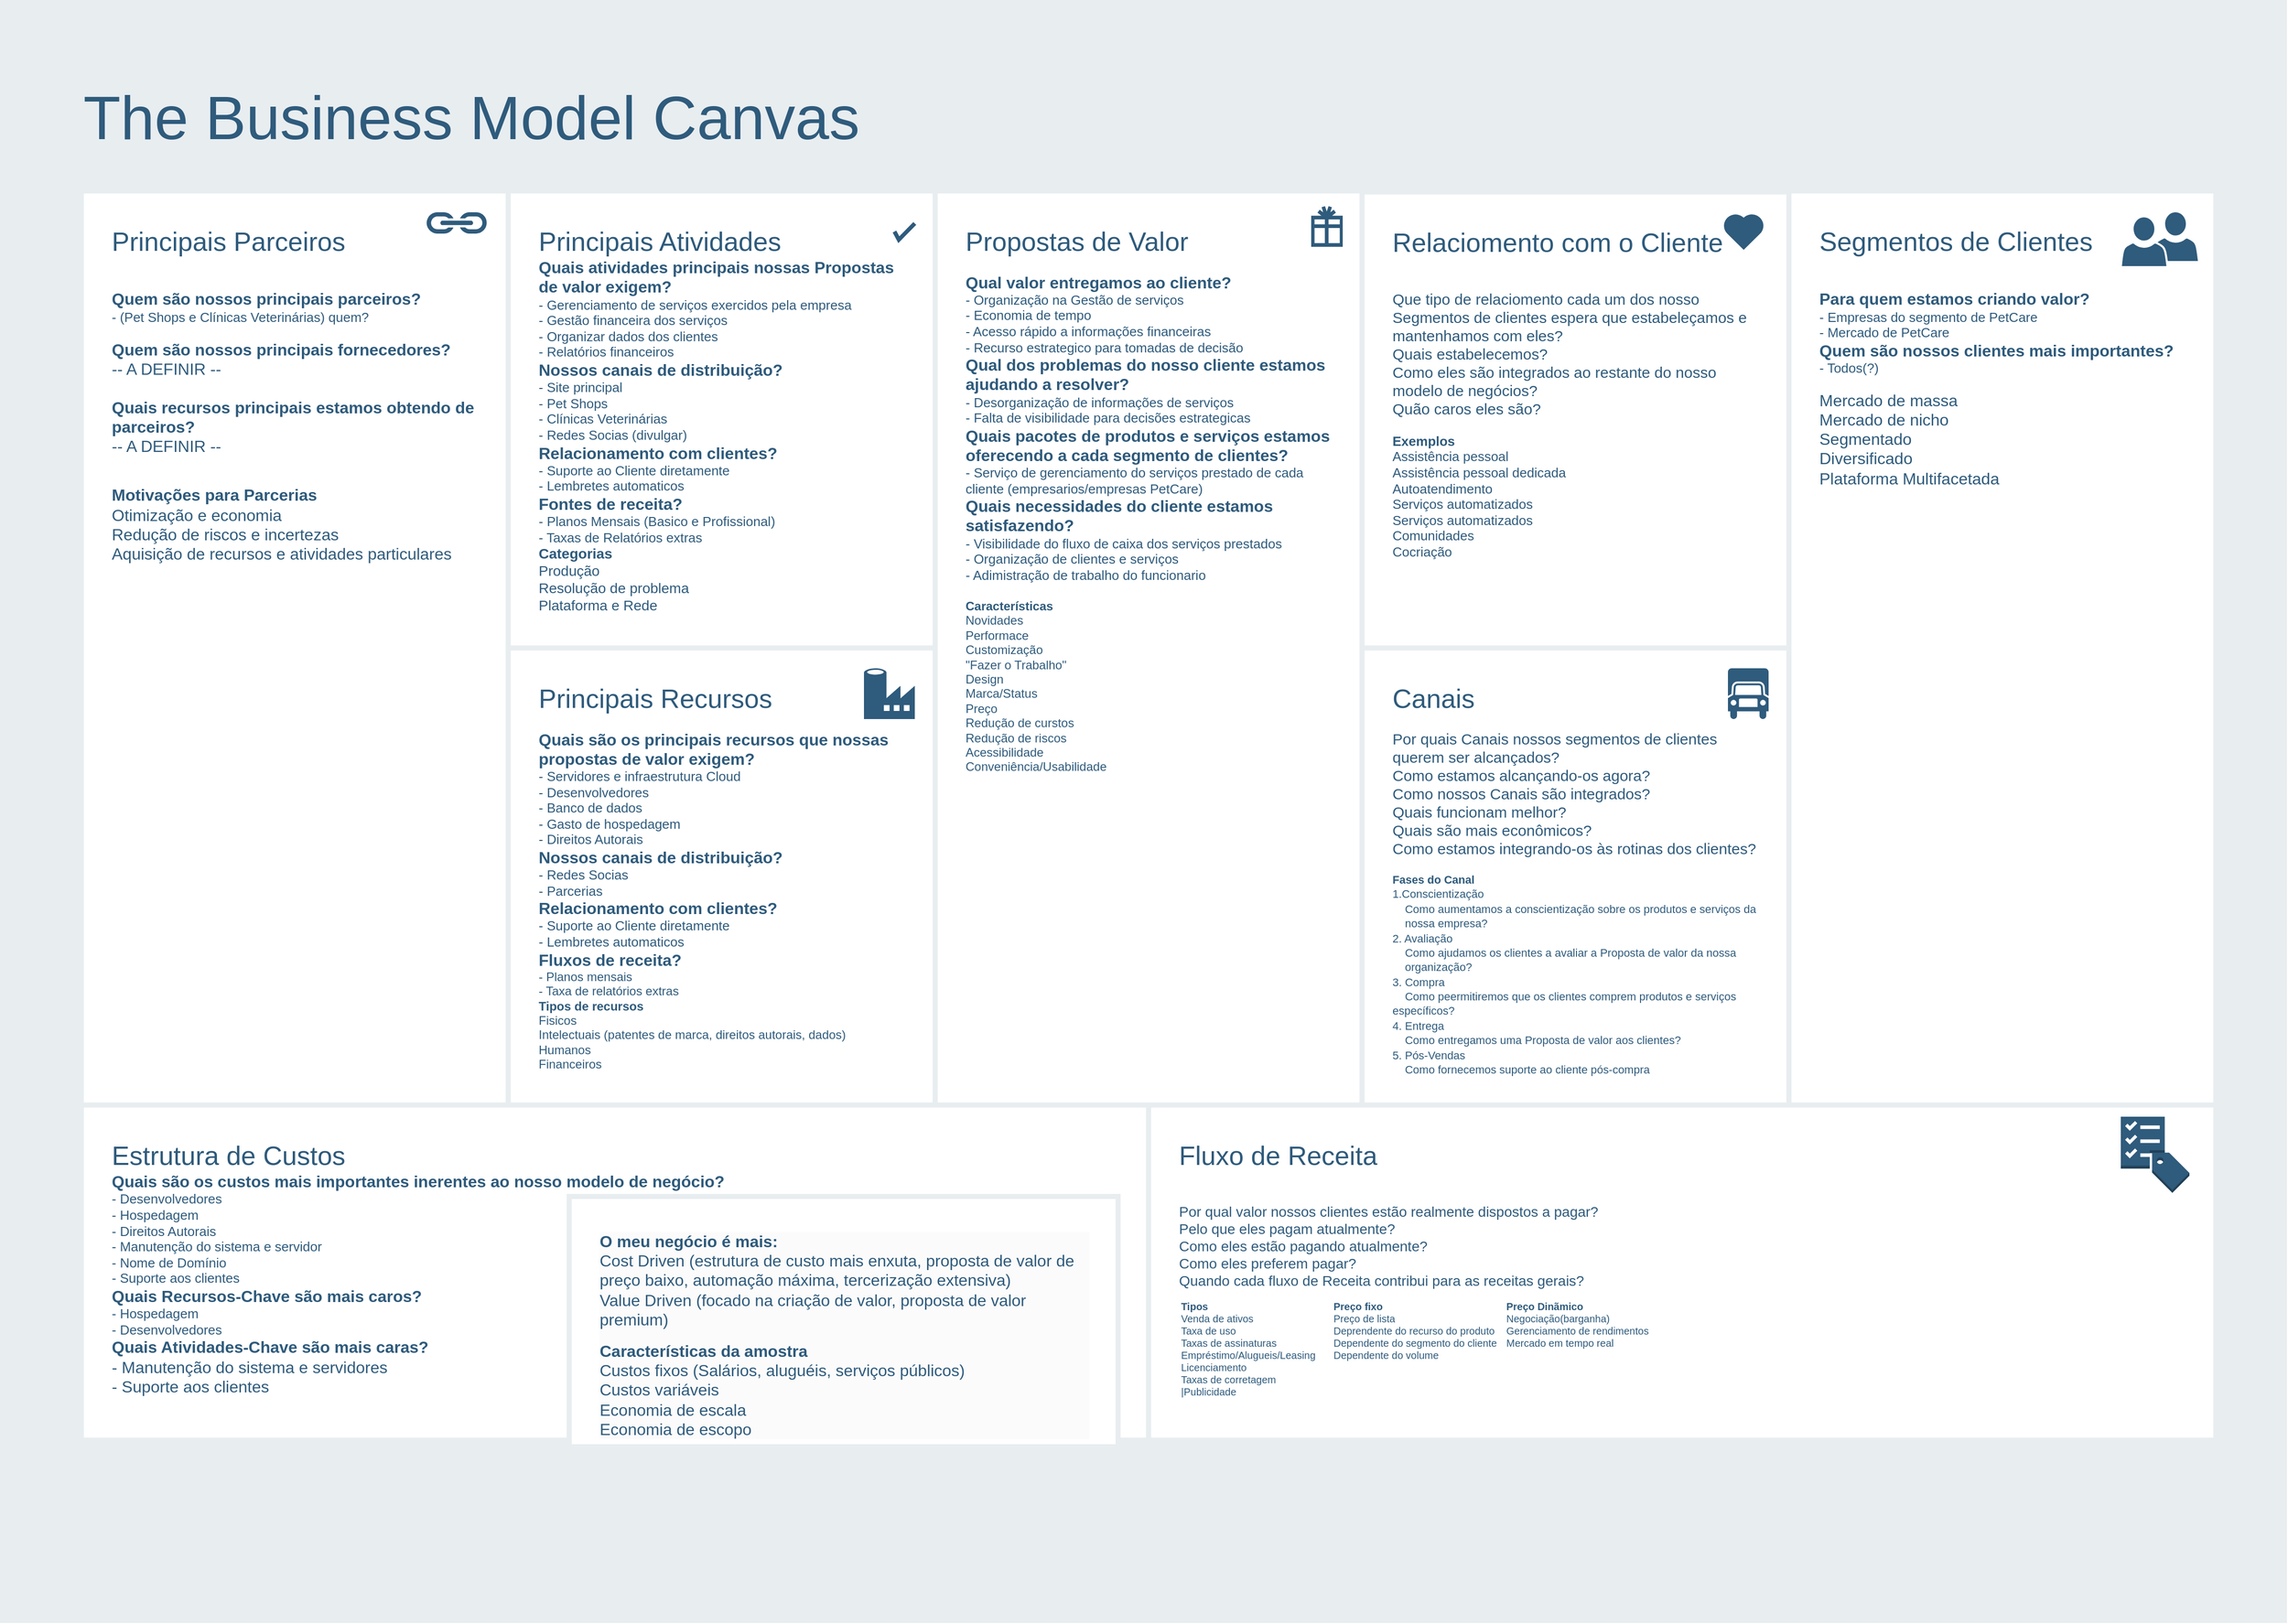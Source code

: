 <mxfile version="26.1.0">
  <diagram id="07fea595-8f29-1299-0266-81d95cde20df" name="Page-1">
    <mxGraphModel dx="3362" dy="528" grid="1" gridSize="10" guides="1" tooltips="1" connect="1" arrows="1" fold="1" page="1" pageScale="1" pageWidth="1169" pageHeight="827" background="none" math="0" shadow="0">
      <root>
        <mxCell id="0" />
        <mxCell id="1" parent="0" />
        <mxCell id="698" value="" style="rounded=0;whiteSpace=wrap;html=1;shadow=0;labelBackgroundColor=none;strokeColor=none;strokeWidth=3;fillColor=#e8edf0;fontSize=60;fontColor=#2F5B7C;align=left;" parent="1" vertex="1">
          <mxGeometry x="-2290" y="32" width="2250" height="1598" as="geometry" />
        </mxCell>
        <mxCell id="699" value="&lt;div style=&quot;font-size: 26px&quot;&gt;Relaciomento com o Cliente&lt;/div&gt;&lt;div style=&quot;font-size: 26px&quot;&gt;&lt;br&gt;&lt;/div&gt;&lt;div&gt;&lt;font style=&quot;font-size: 15px;&quot;&gt;Que tipo de relaciomento cada um dos nosso Segmentos de clientes espera que estabeleçamos e mantenhamos com eles?&lt;/font&gt;&lt;/div&gt;&lt;div&gt;&lt;font style=&quot;font-size: 15px;&quot;&gt;Quais estabelecemos?&lt;/font&gt;&lt;/div&gt;&lt;div&gt;&lt;font style=&quot;font-size: 15px;&quot;&gt;Como eles são integrados ao restante do nosso modelo de negócios?&lt;/font&gt;&lt;/div&gt;&lt;div&gt;&lt;font style=&quot;font-size: 15px;&quot;&gt;Quão caros eles são?&lt;/font&gt;&lt;/div&gt;&lt;div&gt;&lt;br&gt;&lt;/div&gt;&lt;div style=&quot;&quot;&gt;&lt;b style=&quot;&quot;&gt;&lt;font style=&quot;font-size: 13px;&quot;&gt;Exemplos&lt;/font&gt;&lt;/b&gt;&lt;/div&gt;&lt;div style=&quot;&quot;&gt;&lt;font style=&quot;font-size: 13px;&quot;&gt;Assistência pessoal&lt;/font&gt;&lt;/div&gt;&lt;div style=&quot;&quot;&gt;&lt;font style=&quot;font-size: 13px;&quot;&gt;Assistência pessoal dedicada&lt;/font&gt;&lt;/div&gt;&lt;div style=&quot;&quot;&gt;&lt;font style=&quot;font-size: 13px;&quot;&gt;Autoatendimento&lt;/font&gt;&lt;/div&gt;&lt;div style=&quot;&quot;&gt;&lt;font style=&quot;font-size: 13px;&quot;&gt;Serviços automatizados&lt;/font&gt;&lt;/div&gt;&lt;div style=&quot;&quot;&gt;&lt;font style=&quot;font-size: 13px;&quot;&gt;Serviços automatizados&lt;/font&gt;&lt;/div&gt;&lt;div style=&quot;&quot;&gt;&lt;font style=&quot;font-size: 13px;&quot;&gt;Comunidades&lt;/font&gt;&lt;/div&gt;&lt;div style=&quot;&quot;&gt;&lt;font style=&quot;font-size: 13px;&quot;&gt;Cocriação&lt;/font&gt;&lt;/div&gt;" style="rounded=0;whiteSpace=wrap;html=1;shadow=0;labelBackgroundColor=none;strokeColor=#e8edf0;strokeWidth=5;fillColor=#ffffff;fontSize=12;fontColor=#2F5B7C;align=left;verticalAlign=top;spacing=30;" parent="1" vertex="1">
          <mxGeometry x="-950" y="221" width="420" height="450" as="geometry" />
        </mxCell>
        <mxCell id="700" value="&lt;font style=&quot;&quot;&gt;&lt;span style=&quot;font-size: 26px;&quot;&gt;Principais Parceiros&lt;/span&gt;&lt;/font&gt;&lt;div&gt;&lt;font style=&quot;&quot;&gt;&lt;span style=&quot;font-size: 26px;&quot;&gt;&lt;br style=&quot;&quot;&gt;&lt;/span&gt;&lt;font style=&quot;font-size: 16px;&quot;&gt;&lt;b style=&quot;&quot;&gt;Quem são nossos principais parceiros?&lt;/b&gt;&lt;/font&gt;&lt;/font&gt;&lt;/div&gt;&lt;div&gt;&lt;font style=&quot;font-size: 13px;&quot;&gt;- (Pet Shops e Clínicas Veterinárias) quem?&lt;br&gt;&lt;/font&gt;&lt;div&gt;&lt;font style=&quot;&quot;&gt;&lt;font style=&quot;font-size: 12px;&quot;&gt;&lt;br&gt;&lt;/font&gt;&lt;/font&gt;&lt;div&gt;&lt;font style=&quot;font-size: 16px;&quot;&gt;&lt;b&gt;Quem são nossos principais fornecedores?&lt;/b&gt;&lt;/font&gt;&lt;/div&gt;&lt;div&gt;&lt;font style=&quot;&quot;&gt;&lt;font size=&quot;3&quot; style=&quot;&quot;&gt;-- A DEFINIR --&lt;/font&gt;&lt;/font&gt;&lt;/div&gt;&lt;div&gt;&lt;font style=&quot;font-size: medium;&quot;&gt;&lt;br style=&quot;&quot;&gt;&lt;/font&gt;&lt;font style=&quot;font-size: 16px;&quot;&gt;&lt;b&gt;Quais recursos principais estamos obtendo de parceiros?&lt;/b&gt;&lt;/font&gt;&lt;/div&gt;&lt;div&gt;&lt;font size=&quot;3&quot; style=&quot;&quot;&gt;-- A DEFINIR --&lt;/font&gt;&lt;/div&gt;&lt;div&gt;&lt;br&gt;&lt;/div&gt;&lt;div&gt;&lt;font style=&quot;font-size: 12px&quot;&gt;&lt;br style=&quot;font-size: 12px&quot;&gt;&lt;/font&gt;&lt;div style=&quot;&quot;&gt;&lt;b style=&quot;&quot;&gt;&lt;font size=&quot;3&quot;&gt;Motivações para Parcerias&lt;/font&gt;&lt;/b&gt;&lt;/div&gt;&lt;div style=&quot;&quot;&gt;&lt;span style=&quot;background-color: transparent; color: light-dark(rgb(47, 91, 124), rgb(133, 171, 199));&quot;&gt;&lt;font size=&quot;3&quot;&gt;Otimização e economia&lt;/font&gt;&lt;/span&gt;&lt;/div&gt;&lt;div style=&quot;&quot;&gt;&lt;span style=&quot;background-color: transparent; color: light-dark(rgb(47, 91, 124), rgb(133, 171, 199));&quot;&gt;&lt;font size=&quot;3&quot;&gt;Redução de riscos e incertezas&lt;/font&gt;&lt;/span&gt;&lt;/div&gt;&lt;div style=&quot;&quot;&gt;&lt;font size=&quot;3&quot;&gt;Aquisição de recursos e atividades particulares&lt;/font&gt;&lt;/div&gt;&lt;/div&gt;&lt;/div&gt;&lt;/div&gt;" style="rounded=0;whiteSpace=wrap;html=1;shadow=0;labelBackgroundColor=none;strokeColor=#e8edf0;strokeWidth=5;fillColor=#ffffff;fontSize=12;fontColor=#2F5B7C;align=left;verticalAlign=top;spacing=30;" parent="1" vertex="1">
          <mxGeometry x="-2210" y="220" width="420" height="900" as="geometry" />
        </mxCell>
        <mxCell id="701" value="&lt;font&gt;&lt;span style=&quot;font-size: 26px;&quot;&gt;Principais Atividades&lt;/span&gt;&lt;/font&gt;&lt;div&gt;&lt;font&gt;&lt;div&gt;&lt;span style=&quot;background-color: transparent; color: light-dark(rgb(47, 91, 124), rgb(133, 171, 199));&quot;&gt;&lt;font style=&quot;font-size: 16px;&quot;&gt;&lt;b style=&quot;&quot;&gt;Quais atividades principais nossas Propostas de valor exigem?&lt;/b&gt;&lt;/font&gt;&lt;/span&gt;&lt;/div&gt;&lt;div&gt;&lt;font style=&quot;font-size: 13px;&quot;&gt;- Gerenciamento de serviços exercidos pela empresa&lt;/font&gt;&lt;/div&gt;&lt;div&gt;&lt;span style=&quot;font-size: 13px; background-color: transparent; color: light-dark(rgb(47, 91, 124), rgb(133, 171, 199));&quot;&gt;- Gestão financeira dos serviços&lt;/span&gt;&lt;/div&gt;&lt;div&gt;&lt;font style=&quot;font-size: 13px;&quot;&gt;- Organizar dados dos clientes&lt;/font&gt;&lt;/div&gt;&lt;div&gt;&lt;font style=&quot;font-size: 13px;&quot;&gt;- Relatórios financeiros&lt;/font&gt;&lt;/div&gt;&lt;div&gt;&lt;font style=&quot;font-size: 16px;&quot;&gt;&lt;b style=&quot;&quot;&gt;Nossos canais de distribuição?&lt;/b&gt;&lt;/font&gt;&lt;/div&gt;&lt;div&gt;&lt;font style=&quot;font-size: 13px;&quot;&gt;- Site principal&lt;/font&gt;&lt;/div&gt;&lt;div&gt;&lt;font style=&quot;font-size: 13px;&quot;&gt;- Pet Shops&amp;nbsp;&lt;/font&gt;&lt;/div&gt;&lt;div&gt;&lt;font style=&quot;font-size: 13px;&quot;&gt;- Clínicas Veterinárias&lt;/font&gt;&lt;/div&gt;&lt;div&gt;&lt;font style=&quot;font-size: 13px;&quot;&gt;- Redes Socias (divulgar)&lt;/font&gt;&lt;/div&gt;&lt;div&gt;&lt;span style=&quot;background-color: transparent; color: light-dark(rgb(47, 91, 124), rgb(133, 171, 199));&quot;&gt;&lt;font style=&quot;font-size: 16px;&quot;&gt;&lt;b style=&quot;&quot;&gt;Relacionamento com clientes?&lt;/b&gt;&lt;/font&gt;&lt;/span&gt;&lt;/div&gt;&lt;div&gt;&lt;span style=&quot;background-color: transparent; color: light-dark(rgb(47, 91, 124), rgb(133, 171, 199));&quot;&gt;&lt;font style=&quot;font-size: 13px;&quot;&gt;- Suporte ao Cliente diretamente&amp;nbsp;&lt;/font&gt;&lt;/span&gt;&lt;/div&gt;&lt;div&gt;&lt;span style=&quot;background-color: transparent; color: light-dark(rgb(47, 91, 124), rgb(133, 171, 199));&quot;&gt;&lt;font style=&quot;font-size: 13px;&quot;&gt;- Lembretes automaticos&lt;/font&gt;&lt;/span&gt;&lt;/div&gt;&lt;div&gt;&lt;font style=&quot;font-size: 16px;&quot;&gt;&lt;b style=&quot;&quot;&gt;Fontes de receita?&lt;/b&gt;&lt;/font&gt;&lt;/div&gt;&lt;div&gt;&lt;font style=&quot;font-size: 13px;&quot;&gt;- Planos Mensais (Basico e Profissional)&lt;/font&gt;&lt;/div&gt;&lt;div&gt;&lt;font style=&quot;font-size: 13px;&quot;&gt;- Taxas de Relatórios extras&lt;/font&gt;&lt;/div&gt;&lt;/font&gt;&lt;div style=&quot;&quot;&gt;&lt;div style=&quot;&quot;&gt;&lt;b style=&quot;&quot;&gt;&lt;font style=&quot;font-size: 14px;&quot;&gt;Categorias&lt;/font&gt;&lt;/b&gt;&lt;/div&gt;&lt;div style=&quot;&quot;&gt;&lt;font style=&quot;font-size: 14px;&quot;&gt;Produção&lt;/font&gt;&lt;/div&gt;&lt;div style=&quot;&quot;&gt;&lt;font style=&quot;font-size: 14px;&quot;&gt;Resolução de problema&lt;/font&gt;&lt;/div&gt;&lt;div style=&quot;&quot;&gt;&lt;font style=&quot;font-size: 14px;&quot;&gt;Plataforma e Rede&lt;/font&gt;&lt;/div&gt;&lt;/div&gt;&lt;/div&gt;" style="rounded=0;whiteSpace=wrap;html=1;shadow=0;labelBackgroundColor=none;strokeColor=#e8edf0;strokeWidth=5;fillColor=#ffffff;fontSize=12;fontColor=#2F5B7C;align=left;verticalAlign=top;spacing=30;" parent="1" vertex="1">
          <mxGeometry x="-1790" y="220" width="420" height="450" as="geometry" />
        </mxCell>
        <mxCell id="702" value="&lt;div&gt;&lt;span style=&quot;font-size: 26px;&quot;&gt;Principais Recursos&lt;/span&gt;&lt;/div&gt;&lt;div&gt;&lt;br&gt;&lt;/div&gt;&lt;div&gt;&lt;font style=&quot;font-size: 16px;&quot;&gt;&lt;b style=&quot;&quot;&gt;Quais são os principais recursos que nossas propostas de valor exigem?&lt;/b&gt;&lt;/font&gt;&lt;/div&gt;&lt;div&gt;&lt;font style=&quot;font-size: 13px;&quot;&gt;- Servidores e infraestrutura Cloud&lt;/font&gt;&lt;/div&gt;&lt;div&gt;&lt;font style=&quot;font-size: 13px;&quot;&gt;- Desenvolvedores&lt;/font&gt;&lt;/div&gt;&lt;div&gt;&lt;font style=&quot;font-size: 13px;&quot;&gt;- Banco de dados&lt;/font&gt;&lt;/div&gt;&lt;div&gt;&lt;font style=&quot;font-size: 13px;&quot;&gt;- Gasto de hospedagem&lt;/font&gt;&lt;/div&gt;&lt;div&gt;&lt;font style=&quot;font-size: 13px;&quot;&gt;- Direitos Autorais&lt;/font&gt;&lt;/div&gt;&lt;div&gt;&lt;span style=&quot;background-color: transparent; color: light-dark(rgb(47, 91, 124), rgb(133, 171, 199));&quot;&gt;&lt;font style=&quot;font-size: 16px;&quot;&gt;&lt;b&gt;Nossos canais de distribuição?&lt;/b&gt;&lt;/font&gt;&lt;/span&gt;&lt;/div&gt;&lt;div&gt;&lt;span style=&quot;background-color: transparent; color: light-dark(rgb(47, 91, 124), rgb(133, 171, 199));&quot;&gt;&lt;font style=&quot;font-size: 13px;&quot;&gt;- Redes Socias&lt;/font&gt;&lt;/span&gt;&lt;/div&gt;&lt;div&gt;&lt;span style=&quot;background-color: transparent; color: light-dark(rgb(47, 91, 124), rgb(133, 171, 199));&quot;&gt;&lt;font style=&quot;font-size: 13px;&quot;&gt;- Parcerias&lt;/font&gt;&lt;/span&gt;&lt;/div&gt;&lt;div&gt;&lt;span style=&quot;background-color: transparent; color: light-dark(rgb(47, 91, 124), rgb(133, 171, 199));&quot;&gt;&lt;font style=&quot;font-size: 16px;&quot;&gt;&lt;b&gt;Relacionamento com clientes?&lt;/b&gt;&lt;/font&gt;&lt;/span&gt;&lt;/div&gt;&lt;div&gt;&lt;div&gt;&lt;span style=&quot;background-color: transparent; color: light-dark(rgb(47, 91, 124), rgb(133, 171, 199));&quot;&gt;&lt;font style=&quot;font-size: 13px;&quot;&gt;- Suporte ao Cliente diretamente&amp;nbsp;&lt;/font&gt;&lt;/span&gt;&lt;/div&gt;&lt;div&gt;&lt;span style=&quot;background-color: transparent; color: light-dark(rgb(47, 91, 124), rgb(133, 171, 199));&quot;&gt;&lt;font style=&quot;font-size: 13px;&quot;&gt;- Lembretes automaticos&lt;/font&gt;&lt;/span&gt;&lt;/div&gt;&lt;/div&gt;&lt;div&gt;&lt;font style=&quot;font-size: 16px;&quot;&gt;&lt;b&gt;Fluxos de receita?&lt;/b&gt;&lt;/font&gt;&lt;/div&gt;&lt;div&gt;- Planos mensais&lt;/div&gt;&lt;div&gt;- Taxa de relatórios extras&lt;/div&gt;&lt;div style=&quot;&quot;&gt;&lt;span style=&quot;background-color: transparent; color: light-dark(rgb(47, 91, 124), rgb(133, 171, 199));&quot;&gt;&lt;b style=&quot;&quot;&gt;&lt;font&gt;Tipos de recursos&lt;/font&gt;&lt;/b&gt;&lt;/span&gt;&lt;/div&gt;&lt;div style=&quot;&quot;&gt;&lt;font&gt;Fisicos&lt;/font&gt;&lt;/div&gt;&lt;div style=&quot;&quot;&gt;&lt;font&gt;Intelectuais (patentes de marca, direitos autorais, dados)&lt;/font&gt;&lt;/div&gt;&lt;div style=&quot;&quot;&gt;&lt;font&gt;Humanos&lt;/font&gt;&lt;/div&gt;&lt;div style=&quot;&quot;&gt;&lt;font&gt;Financeiros&lt;/font&gt;&lt;/div&gt;" style="rounded=0;whiteSpace=wrap;html=1;shadow=0;labelBackgroundColor=none;strokeColor=#e8edf0;strokeWidth=5;fillColor=#ffffff;fontSize=12;fontColor=#2F5B7C;align=left;verticalAlign=top;spacing=30;" parent="1" vertex="1">
          <mxGeometry x="-1790" y="670" width="420" height="450" as="geometry" />
        </mxCell>
        <mxCell id="703" value="&lt;div style=&quot;font-size: 26px&quot;&gt;Propostas de Valor&lt;/div&gt;&lt;div&gt;&lt;br&gt;&lt;/div&gt;&lt;div&gt;&lt;span style=&quot;background-color: transparent; color: light-dark(rgb(47, 91, 124), rgb(133, 171, 199));&quot;&gt;&lt;font style=&quot;font-size: 16px;&quot;&gt;&lt;b style=&quot;&quot;&gt;Qual valor entregamos ao cliente?&lt;/b&gt;&lt;/font&gt;&lt;/span&gt;&lt;/div&gt;&lt;div&gt;&lt;span style=&quot;background-color: transparent; color: light-dark(rgb(47, 91, 124), rgb(133, 171, 199));&quot;&gt;&lt;font style=&quot;font-size: 13px;&quot;&gt;- Organização na Gestão de serviços&lt;/font&gt;&lt;/span&gt;&lt;/div&gt;&lt;div&gt;&lt;font style=&quot;font-size: 13px;&quot;&gt;- Economia de tempo&lt;/font&gt;&lt;/div&gt;&lt;div&gt;&lt;font style=&quot;font-size: 13px;&quot;&gt;- Acesso rápido a informações financeiras&lt;/font&gt;&lt;/div&gt;&lt;div&gt;&lt;font style=&quot;font-size: 13px;&quot;&gt;- Recurso estrategico para tomadas de decisão&lt;/font&gt;&lt;/div&gt;&lt;div&gt;&lt;span style=&quot;background-color: transparent; color: light-dark(rgb(47, 91, 124), rgb(133, 171, 199));&quot;&gt;&lt;font style=&quot;font-size: 16px;&quot;&gt;&lt;b&gt;Qual dos problemas do nosso cliente estamos ajudando a resolver?&lt;/b&gt;&lt;/font&gt;&lt;/span&gt;&lt;/div&gt;&lt;div&gt;&lt;span style=&quot;background-color: transparent; color: light-dark(rgb(47, 91, 124), rgb(133, 171, 199));&quot;&gt;&lt;font style=&quot;font-size: 13px;&quot;&gt;- Desorganização de informações de serviços&lt;/font&gt;&lt;/span&gt;&lt;/div&gt;&lt;div&gt;&lt;span style=&quot;background-color: transparent; color: light-dark(rgb(47, 91, 124), rgb(133, 171, 199));&quot;&gt;&lt;font style=&quot;font-size: 13px;&quot;&gt;- Falta de visibilidade para decisões estrategicas&lt;/font&gt;&lt;/span&gt;&lt;/div&gt;&lt;div&gt;&lt;span style=&quot;background-color: transparent; color: light-dark(rgb(47, 91, 124), rgb(133, 171, 199));&quot;&gt;&lt;b style=&quot;&quot;&gt;&lt;font style=&quot;font-size: 16px;&quot;&gt;Quais pacotes de produtos e serviços estamos oferecendo a cada segmento de clientes?&lt;/font&gt;&lt;/b&gt;&lt;/span&gt;&lt;/div&gt;&lt;div&gt;&lt;span style=&quot;background-color: transparent; color: light-dark(rgb(47, 91, 124), rgb(133, 171, 199));&quot;&gt;&lt;font style=&quot;font-size: 13px;&quot;&gt;- Serviço de gerenciamento do serviços prestado de cada cliente (empresarios/empresas PetCare)&lt;/font&gt;&lt;/span&gt;&lt;/div&gt;&lt;div&gt;&lt;font size=&quot;3&quot;&gt;&lt;b&gt;Quais necessidades do cliente estamos satisfazendo?&lt;/b&gt;&lt;/font&gt;&lt;/div&gt;&lt;div&gt;&lt;font style=&quot;font-size: 13px;&quot;&gt;- Visibilidade do fluxo de caixa dos serviços prestados&lt;/font&gt;&lt;/div&gt;&lt;div&gt;&lt;font style=&quot;font-size: 13px;&quot;&gt;- Organização de clientes e serviços&lt;/font&gt;&lt;/div&gt;&lt;div&gt;&lt;font style=&quot;font-size: 13px;&quot;&gt;- Adimistração de trabalho do funcionario&lt;/font&gt;&lt;/div&gt;&lt;div&gt;&lt;font style=&quot;font-size: 13px;&quot;&gt;&lt;br&gt;&lt;/font&gt;&lt;/div&gt;&lt;div style=&quot;&quot;&gt;&lt;b style=&quot;&quot;&gt;&lt;font&gt;Características&lt;/font&gt;&lt;/b&gt;&lt;/div&gt;&lt;div style=&quot;&quot;&gt;&lt;font&gt;Novidades&lt;/font&gt;&lt;/div&gt;&lt;div style=&quot;&quot;&gt;&lt;font&gt;Performace&lt;/font&gt;&lt;/div&gt;&lt;div style=&quot;&quot;&gt;&lt;font&gt;Customização&lt;/font&gt;&lt;/div&gt;&lt;div style=&quot;&quot;&gt;&lt;span style=&quot;background-color: transparent; color: light-dark(rgb(47, 91, 124), rgb(133, 171, 199));&quot;&gt;&lt;font&gt;&quot;Fazer o Trabalho&quot;&lt;/font&gt;&lt;/span&gt;&lt;/div&gt;&lt;div style=&quot;&quot;&gt;&lt;font&gt;Design&lt;/font&gt;&lt;/div&gt;&lt;div style=&quot;&quot;&gt;&lt;font&gt;Marca/Status&lt;/font&gt;&lt;/div&gt;&lt;div style=&quot;&quot;&gt;&lt;font&gt;Preço&lt;/font&gt;&lt;/div&gt;&lt;div style=&quot;&quot;&gt;&lt;font&gt;Redução de curstos&lt;/font&gt;&lt;/div&gt;&lt;div style=&quot;&quot;&gt;&lt;font&gt;Redução de riscos&lt;/font&gt;&lt;/div&gt;&lt;div style=&quot;&quot;&gt;&lt;font&gt;Acessibilidade&lt;/font&gt;&lt;/div&gt;&lt;div style=&quot;&quot;&gt;&lt;font&gt;Conveniência/Usabilidade&lt;/font&gt;&lt;/div&gt;&lt;div style=&quot;font-size: 10px&quot;&gt;&lt;br&gt;&lt;/div&gt;" style="rounded=0;whiteSpace=wrap;html=1;shadow=0;labelBackgroundColor=none;strokeColor=#e8edf0;strokeWidth=5;fillColor=#ffffff;fontSize=12;fontColor=#2F5B7C;align=left;verticalAlign=top;spacing=30;" parent="1" vertex="1">
          <mxGeometry x="-1370" y="220" width="420" height="900" as="geometry" />
        </mxCell>
        <mxCell id="704" value="&lt;div&gt;&lt;span style=&quot;font-size: 26px;&quot;&gt;Segmentos de Clientes&lt;/span&gt;&lt;/div&gt;&lt;div&gt;&lt;span style=&quot;font-size: 26px;&quot;&gt;&lt;br&gt;&lt;/span&gt;&lt;/div&gt;&lt;div&gt;&lt;font style=&quot;font-size: 16px;&quot;&gt;&lt;b&gt;Para quem estamos criando valor?&lt;/b&gt;&lt;/font&gt;&lt;/div&gt;&lt;div&gt;&lt;font style=&quot;font-size: 13px;&quot;&gt;- Empresas do segmento de PetCare&lt;/font&gt;&lt;/div&gt;&lt;div&gt;&lt;font style=&quot;font-size: 13px;&quot;&gt;- Mercado de PetCare&lt;/font&gt;&lt;/div&gt;&lt;div&gt;&lt;font style=&quot;font-size: 16px;&quot;&gt;&lt;b&gt;Quem são nossos clientes mais importantes?&lt;/b&gt;&lt;/font&gt;&lt;/div&gt;&lt;div&gt;&lt;font style=&quot;font-size: 13px;&quot;&gt;- Todos(?)&lt;/font&gt;&lt;/div&gt;&lt;div&gt;&lt;br&gt;&lt;/div&gt;&lt;div style=&quot;&quot;&gt;&lt;font style=&quot;font-size: 16px;&quot;&gt;Mercado de massa&lt;/font&gt;&lt;/div&gt;&lt;div style=&quot;&quot;&gt;&lt;font style=&quot;font-size: 16px;&quot;&gt;Mercado de nicho&lt;/font&gt;&lt;/div&gt;&lt;div style=&quot;&quot;&gt;&lt;span style=&quot;background-color: transparent; color: light-dark(rgb(47, 91, 124), rgb(133, 171, 199));&quot;&gt;&lt;font style=&quot;font-size: 16px;&quot;&gt;Segmentado&lt;/font&gt;&lt;/span&gt;&lt;/div&gt;&lt;div style=&quot;&quot;&gt;&lt;font style=&quot;font-size: 16px;&quot;&gt;Diversificado&lt;/font&gt;&lt;/div&gt;&lt;div style=&quot;&quot;&gt;&lt;font style=&quot;font-size: 16px;&quot;&gt;Plataforma Multifacetada&lt;/font&gt;&lt;/div&gt;" style="rounded=0;whiteSpace=wrap;html=1;shadow=0;labelBackgroundColor=none;strokeColor=#e8edf0;strokeWidth=5;fillColor=#ffffff;fontSize=12;fontColor=#2F5B7C;align=left;verticalAlign=top;spacing=30;" parent="1" vertex="1">
          <mxGeometry x="-530" y="220" width="420" height="900" as="geometry" />
        </mxCell>
        <mxCell id="705" value="&lt;div&gt;&lt;span style=&quot;font-size: 26px;&quot;&gt;Canais&lt;/span&gt;&lt;/div&gt;&lt;div&gt;&lt;br&gt;&lt;/div&gt;&lt;div&gt;&lt;font style=&quot;font-size: 15px;&quot;&gt;Por quais Canais nossos segmentos de clientes querem ser alcançados?&lt;/font&gt;&lt;/div&gt;&lt;div&gt;&lt;font style=&quot;font-size: 15px;&quot;&gt;Como estamos alcançando-os agora?&lt;/font&gt;&lt;/div&gt;&lt;div&gt;&lt;font style=&quot;font-size: 15px;&quot;&gt;Como nossos Canais são integrados?&lt;/font&gt;&lt;/div&gt;&lt;div&gt;&lt;font style=&quot;font-size: 15px;&quot;&gt;Quais funcionam melhor?&lt;/font&gt;&lt;/div&gt;&lt;div&gt;&lt;font style=&quot;font-size: 15px;&quot;&gt;Quais são mais econômicos?&lt;/font&gt;&lt;/div&gt;&lt;div&gt;&lt;font style=&quot;font-size: 15px;&quot;&gt;Como estamos integrando-os às rotinas dos clientes?&lt;/font&gt;&lt;/div&gt;&lt;div&gt;&lt;br&gt;&lt;/div&gt;&lt;div style=&quot;&quot;&gt;&lt;span style=&quot;background-color: transparent; color: light-dark(rgb(47, 91, 124), rgb(133, 171, 199));&quot;&gt;&lt;font style=&quot;font-size: 11px;&quot;&gt;&lt;b&gt;Fases do Canal&lt;/b&gt;&lt;/font&gt;&lt;/span&gt;&lt;/div&gt;&lt;div style=&quot;&quot;&gt;&lt;span style=&quot;background-color: transparent; color: light-dark(rgb(47, 91, 124), rgb(133, 171, 199));&quot;&gt;&lt;font style=&quot;font-size: 11px;&quot;&gt;1.Conscientização&lt;/font&gt;&lt;/span&gt;&lt;/div&gt;&lt;div style=&quot;&quot;&gt;&lt;font style=&quot;font-size: 11px;&quot;&gt;&amp;nbsp; &amp;nbsp; Como aumentamos a conscientização sobre os produtos e serviços da&amp;nbsp; &amp;nbsp; &amp;nbsp; nossa empresa?&lt;/font&gt;&lt;/div&gt;&lt;div style=&quot;&quot;&gt;&lt;font style=&quot;font-size: 11px;&quot;&gt;2. Avaliação&lt;/font&gt;&lt;/div&gt;&lt;div style=&quot;&quot;&gt;&lt;font style=&quot;font-size: 11px;&quot;&gt;&amp;nbsp; &amp;nbsp; Como ajudamos os clientes a avaliar a Proposta de valor da nossa&amp;nbsp; &amp;nbsp; &amp;nbsp; &amp;nbsp; &amp;nbsp; &amp;nbsp; organização?&lt;/font&gt;&lt;/div&gt;&lt;div style=&quot;&quot;&gt;&lt;font style=&quot;font-size: 11px;&quot;&gt;3. Compra&lt;/font&gt;&lt;/div&gt;&lt;div style=&quot;&quot;&gt;&lt;font style=&quot;font-size: 11px;&quot;&gt;&amp;nbsp; &amp;nbsp; Como peermitiremos que os clientes comprem produtos e serviços específicos?&lt;/font&gt;&lt;/div&gt;&lt;div style=&quot;&quot;&gt;&lt;font style=&quot;font-size: 11px;&quot;&gt;4. Entrega&lt;/font&gt;&lt;/div&gt;&lt;div style=&quot;&quot;&gt;&lt;font style=&quot;font-size: 11px;&quot;&gt;&amp;nbsp; &amp;nbsp; Como entregamos uma Proposta de valor aos clientes?&lt;/font&gt;&lt;/div&gt;&lt;div style=&quot;&quot;&gt;&lt;font style=&quot;font-size: 11px;&quot;&gt;5. Pós-Vendas&lt;/font&gt;&lt;/div&gt;&lt;div style=&quot;&quot;&gt;&lt;font style=&quot;font-size: 11px;&quot;&gt;&amp;nbsp; &amp;nbsp; Como fornecemos suporte ao cliente pós-compra&lt;/font&gt;&lt;/div&gt;&lt;div style=&quot;font-size: 10px&quot;&gt;&lt;br&gt;&lt;/div&gt;" style="rounded=0;whiteSpace=wrap;html=1;shadow=0;labelBackgroundColor=none;strokeColor=#e8edf0;strokeWidth=5;fillColor=#ffffff;fontSize=12;fontColor=#2F5B7C;align=left;verticalAlign=top;spacing=30;" parent="1" vertex="1">
          <mxGeometry x="-950" y="670" width="420" height="450" as="geometry" />
        </mxCell>
        <mxCell id="706" value="&lt;div style=&quot;font-size: 26px&quot;&gt;Estrutura de Custos&lt;/div&gt;&lt;div&gt;&lt;span style=&quot;background-color: transparent; color: light-dark(rgb(47, 91, 124), rgb(133, 171, 199));&quot;&gt;&lt;font style=&quot;font-size: 16px;&quot;&gt;&lt;b style=&quot;&quot;&gt;Quais são os custos mais importantes inerentes ao nosso modelo de negócio?&lt;/b&gt;&lt;/font&gt;&lt;/span&gt;&lt;/div&gt;&lt;div&gt;&lt;span style=&quot;background-color: transparent; color: light-dark(rgb(47, 91, 124), rgb(133, 171, 199));&quot;&gt;&lt;font style=&quot;font-size: 13px;&quot;&gt;- Desenvolvedores&lt;/font&gt;&lt;/span&gt;&lt;/div&gt;&lt;div&gt;&lt;span style=&quot;background-color: transparent; color: light-dark(rgb(47, 91, 124), rgb(133, 171, 199));&quot;&gt;&lt;font style=&quot;font-size: 13px;&quot;&gt;- Hospedagem&lt;/font&gt;&lt;/span&gt;&lt;/div&gt;&lt;div&gt;&lt;span style=&quot;background-color: transparent; color: light-dark(rgb(47, 91, 124), rgb(133, 171, 199));&quot;&gt;&lt;font style=&quot;font-size: 13px;&quot;&gt;- Direitos Autorais&lt;/font&gt;&lt;/span&gt;&lt;/div&gt;&lt;div&gt;&lt;span style=&quot;background-color: transparent; color: light-dark(rgb(47, 91, 124), rgb(133, 171, 199));&quot;&gt;&lt;font style=&quot;font-size: 13px;&quot;&gt;- Manutenção do sistema e servidor&lt;/font&gt;&lt;/span&gt;&lt;/div&gt;&lt;div&gt;&lt;span style=&quot;background-color: transparent; color: light-dark(rgb(47, 91, 124), rgb(133, 171, 199));&quot;&gt;&lt;font style=&quot;font-size: 13px;&quot;&gt;- Nome de Domínio&lt;/font&gt;&lt;/span&gt;&lt;/div&gt;&lt;div&gt;&lt;span style=&quot;background-color: transparent; color: light-dark(rgb(47, 91, 124), rgb(133, 171, 199));&quot;&gt;&lt;font style=&quot;font-size: 13px;&quot;&gt;- Suporte aos clientes&lt;/font&gt;&lt;/span&gt;&lt;/div&gt;&lt;div&gt;&lt;span style=&quot;background-color: transparent; color: light-dark(rgb(47, 91, 124), rgb(133, 171, 199));&quot;&gt;&lt;font style=&quot;font-size: 16px;&quot;&gt;&lt;b&gt;Quais Recursos-Chave são mais caros?&lt;/b&gt;&lt;/font&gt;&lt;/span&gt;&lt;/div&gt;&lt;div&gt;&lt;span style=&quot;background-color: transparent; color: light-dark(rgb(47, 91, 124), rgb(133, 171, 199));&quot;&gt;&lt;font style=&quot;font-size: 13px;&quot;&gt;- Hospedagem&lt;/font&gt;&lt;/span&gt;&lt;/div&gt;&lt;div&gt;&lt;span style=&quot;background-color: transparent; color: light-dark(rgb(47, 91, 124), rgb(133, 171, 199));&quot;&gt;&lt;font style=&quot;font-size: 13px;&quot;&gt;- Desenvolvedores&lt;/font&gt;&lt;/span&gt;&lt;/div&gt;&lt;div&gt;&lt;font style=&quot;font-size: 16px;&quot;&gt;&lt;b&gt;Quais Atividades-Chave são mais caras?&lt;/b&gt;&lt;/font&gt;&lt;/div&gt;&lt;div&gt;&lt;font size=&quot;3&quot;&gt;- Manutenção do sistema e servidores&lt;/font&gt;&lt;/div&gt;&lt;div&gt;&lt;font size=&quot;3&quot;&gt;- Suporte aos clientes&lt;/font&gt;&lt;/div&gt;&lt;div style=&quot;&quot;&gt;&lt;br&gt;&lt;/div&gt;" style="rounded=0;whiteSpace=wrap;html=1;shadow=0;labelBackgroundColor=none;strokeColor=#e8edf0;strokeWidth=5;fillColor=#ffffff;fontSize=12;fontColor=#2F5B7C;align=left;verticalAlign=top;spacing=30;" parent="1" vertex="1">
          <mxGeometry x="-2210" y="1120" width="1050" height="330" as="geometry" />
        </mxCell>
        <mxCell id="707" value="&lt;div style=&quot;font-size: 26px&quot;&gt;Fluxo de Receita&lt;/div&gt;&lt;div style=&quot;font-size: 26px&quot;&gt;&lt;br&gt;&lt;/div&gt;&lt;div&gt;&lt;span style=&quot;background-color: transparent; color: light-dark(rgb(47, 91, 124), rgb(133, 171, 199));&quot;&gt;&lt;font style=&quot;font-size: 14px;&quot;&gt;Por qual valor nossos clientes estão realmente dispostos a pagar?&lt;/font&gt;&lt;/span&gt;&lt;/div&gt;&lt;div&gt;&lt;font style=&quot;font-size: 14px;&quot;&gt;Pelo que eles pagam atualmente?&lt;/font&gt;&lt;/div&gt;&lt;div&gt;&lt;font style=&quot;font-size: 14px;&quot;&gt;Como eles estão pagando atualmente?&lt;/font&gt;&lt;/div&gt;&lt;div&gt;&lt;font style=&quot;font-size: 14px;&quot;&gt;Como eles preferem pagar?&lt;/font&gt;&lt;/div&gt;&lt;div&gt;&lt;font style=&quot;font-size: 14px;&quot;&gt;Quando cada fluxo de Receita contribui para as receitas gerais?&lt;/font&gt;&lt;/div&gt;&lt;div&gt;&lt;br&gt;&lt;/div&gt;" style="rounded=0;whiteSpace=wrap;html=1;shadow=0;labelBackgroundColor=none;strokeColor=#e8edf0;strokeWidth=5;fillColor=#ffffff;fontSize=12;fontColor=#2F5B7C;align=left;verticalAlign=top;spacing=30;" parent="1" vertex="1">
          <mxGeometry x="-1160" y="1120" width="1050" height="330" as="geometry" />
        </mxCell>
        <mxCell id="708" value="The Business Model Canvas&lt;br&gt;" style="text;html=1;resizable=0;points=[];autosize=1;align=left;verticalAlign=top;spacingTop=-4;fontSize=60;fontColor=#2F5B7C;" parent="1" vertex="1">
          <mxGeometry x="-2210" y="110" width="780" height="70" as="geometry" />
        </mxCell>
        <mxCell id="709" value="" style="html=1;verticalLabelPosition=bottom;labelBackgroundColor=#ffffff;verticalAlign=top;shadow=0;dashed=0;strokeWidth=4;shape=mxgraph.ios7.misc.check;strokeColor=#2F5B7C;fillColor=#ffffff;gradientColor=none;fontSize=12;fontColor=#2F5B7C;align=left;" parent="1" vertex="1">
          <mxGeometry x="-1410" y="252" width="20" height="16" as="geometry" />
        </mxCell>
        <mxCell id="710" value="" style="shape=mxgraph.signs.travel.present;html=1;fillColor=#2F5B7C;strokeColor=none;verticalLabelPosition=bottom;verticalAlign=top;align=center;shadow=0;labelBackgroundColor=none;fontSize=12;fontColor=#2F5B7C;" parent="1" vertex="1">
          <mxGeometry x="-1000" y="235" width="31" height="40" as="geometry" />
        </mxCell>
        <mxCell id="711" value="" style="html=1;verticalLabelPosition=bottom;labelBackgroundColor=#ffffff;verticalAlign=top;strokeWidth=3;strokeColor=none;fillColor=#2F5B7C;shadow=0;dashed=0;shape=mxgraph.ios7.icons.heart;fontSize=12;fontColor=#2F5B7C;align=left;" parent="1" vertex="1">
          <mxGeometry x="-595.0" y="242" width="41" height="36" as="geometry" />
        </mxCell>
        <mxCell id="712" value="&lt;div style=&quot;font-size: 10px&quot;&gt;&lt;b&gt;Preço Dinãmico&lt;/b&gt;&lt;/div&gt;&lt;div style=&quot;font-size: 10px&quot;&gt;Negociação(barganha)&lt;/div&gt;&lt;div style=&quot;font-size: 10px&quot;&gt;Gerenciamento de rendimentos&lt;/div&gt;&lt;div style=&quot;font-size: 10px&quot;&gt;Mercado em tempo real&lt;b&gt;&amp;nbsp;&lt;/b&gt;&lt;/div&gt;" style="text;html=1;resizable=0;points=[];autosize=1;align=left;verticalAlign=top;spacingTop=-4;fontSize=10;fontColor=#2F5B7C;" parent="1" vertex="1">
          <mxGeometry x="-810" y="1310" width="160" height="60" as="geometry" />
        </mxCell>
        <mxCell id="713" value="&lt;div style=&quot;font-size: 10px&quot;&gt;&lt;b&gt;Preço fixo&lt;/b&gt;&lt;/div&gt;&lt;div style=&quot;font-size: 10px&quot;&gt;Preço de lista&lt;/div&gt;&lt;div style=&quot;font-size: 10px&quot;&gt;Deprendente do recurso do produto&lt;/div&gt;&lt;div style=&quot;font-size: 10px&quot;&gt;Dependente do segmento do cliente&lt;/div&gt;&lt;div style=&quot;font-size: 10px&quot;&gt;Dependente do volume&lt;/div&gt;" style="text;html=1;resizable=0;points=[];autosize=1;align=left;verticalAlign=top;spacingTop=-4;fontSize=10;fontColor=#2F5B7C;" parent="1" vertex="1">
          <mxGeometry x="-980" y="1310" width="180" height="70" as="geometry" />
        </mxCell>
        <mxCell id="714" value="&lt;div style=&quot;font-size: 10px;&quot;&gt;&lt;b&gt;Tipos&lt;/b&gt;&lt;/div&gt;&lt;div style=&quot;font-size: 10px;&quot;&gt;Venda de ativos&amp;nbsp;&lt;/div&gt;&lt;div style=&quot;font-size: 10px;&quot;&gt;Taxa de uso&lt;/div&gt;&lt;div style=&quot;font-size: 10px;&quot;&gt;Taxas de assinaturas&lt;/div&gt;&lt;div style=&quot;font-size: 10px;&quot;&gt;Empréstimo/Alugueis/Leasing&lt;/div&gt;&lt;div style=&quot;font-size: 10px;&quot;&gt;Licenciamento&lt;/div&gt;&lt;div style=&quot;font-size: 10px;&quot;&gt;Taxas de corretagem&lt;/div&gt;&lt;div style=&quot;font-size: 10px;&quot;&gt;|Publicidade&lt;/div&gt;" style="text;html=1;resizable=0;points=[];autosize=1;align=left;verticalAlign=top;spacingTop=-4;fontSize=10;fontColor=#2F5B7C;" parent="1" vertex="1">
          <mxGeometry x="-1130" y="1310" width="160" height="100" as="geometry" />
        </mxCell>
        <mxCell id="715" value="" style="shadow=0;dashed=0;html=1;strokeColor=none;labelPosition=center;verticalLabelPosition=bottom;verticalAlign=top;shape=mxgraph.mscae.cloud.data_factory;fillColor=#2F5B7C;labelBackgroundColor=none;fontSize=10;fontColor=#2F5B7C;align=left;" parent="1" vertex="1">
          <mxGeometry x="-1440" y="690" width="50" height="50" as="geometry" />
        </mxCell>
        <mxCell id="716" value="" style="shape=mxgraph.signs.transportation.truck_6;html=1;fillColor=#2F5B7C;strokeColor=none;verticalLabelPosition=bottom;verticalAlign=top;align=center;shadow=0;labelBackgroundColor=none;fontSize=10;fontColor=#2F5B7C;aspect=fixed;" parent="1" vertex="1">
          <mxGeometry x="-590" y="690" width="40" height="50" as="geometry" />
        </mxCell>
        <mxCell id="717" value="" style="shape=image;html=1;verticalAlign=top;verticalLabelPosition=bottom;labelBackgroundColor=#ffffff;imageAspect=0;aspect=fixed;image=https://cdn4.iconfinder.com/data/icons/evil-icons-user-interface/64/price-128.png;shadow=0;strokeColor=#e8edf0;strokeWidth=3;fillColor=#2F5B7C;gradientColor=none;fontSize=10;fontColor=#2F5B7C;align=left;" parent="1" vertex="1">
          <mxGeometry x="-1226" y="1140" width="58" height="58" as="geometry" />
        </mxCell>
        <mxCell id="718" value="" style="dashed=0;html=1;shape=mxgraph.aws3.checklist_cost;fillColor=#2F5B7C;gradientColor=none;shadow=0;labelBackgroundColor=none;strokeColor=none;strokeWidth=3;fontSize=10;fontColor=#2F5B7C;align=left;" parent="1" vertex="1">
          <mxGeometry x="-203.5" y="1131.5" width="67.5" height="75" as="geometry" />
        </mxCell>
        <mxCell id="719" value="" style="shadow=0;dashed=0;html=1;strokeColor=none;fillColor=#2F5B7C;labelPosition=center;verticalLabelPosition=bottom;verticalAlign=top;outlineConnect=0;shape=mxgraph.office.concepts.link;labelBackgroundColor=none;fontSize=10;fontColor=#000000;align=left;" parent="1" vertex="1">
          <mxGeometry x="-1871" y="241" width="61" height="21" as="geometry" />
        </mxCell>
        <mxCell id="720" value="" style="group" parent="1" vertex="1" connectable="0">
          <mxGeometry x="-203.5" y="245" width="69" height="50" as="geometry" />
        </mxCell>
        <mxCell id="721" value="" style="shadow=0;dashed=0;html=1;strokeColor=#FFFFFF;labelPosition=center;verticalLabelPosition=bottom;verticalAlign=top;outlineConnect=0;shape=mxgraph.office.users.user;fillColor=#2F5B7C;labelBackgroundColor=none;fontSize=10;fontColor=#000000;align=left;strokeWidth=2;" parent="720" vertex="1">
          <mxGeometry x="31" y="-5" width="46" height="50" as="geometry" />
        </mxCell>
        <mxCell id="722" value="" style="shadow=0;dashed=0;html=1;strokeColor=#FFFFFF;labelPosition=center;verticalLabelPosition=bottom;verticalAlign=top;outlineConnect=0;shape=mxgraph.office.users.user;fillColor=#2F5B7C;labelBackgroundColor=none;fontSize=10;fontColor=#000000;align=left;strokeWidth=2;" parent="720" vertex="1">
          <mxGeometry width="46" height="50" as="geometry" />
        </mxCell>
        <mxCell id="G8zak7H7pfJiLZJfs-z1-724" value="&lt;div style=&quot;forced-color-adjust: none; color: rgb(47, 91, 124); font-family: Helvetica; font-size: 12px; font-style: normal; font-variant-ligatures: normal; font-variant-caps: normal; font-weight: 400; letter-spacing: normal; orphans: 2; text-align: left; text-indent: 0px; text-transform: none; widows: 2; word-spacing: 0px; -webkit-text-stroke-width: 0px; white-space: normal; background-color: rgb(251, 251, 251); text-decoration-thickness: initial; text-decoration-style: initial; text-decoration-color: initial;&quot;&gt;&lt;b style=&quot;forced-color-adjust: none;&quot;&gt;&lt;font style=&quot;forced-color-adjust: none;&quot; size=&quot;3&quot;&gt;O meu negócio é mais:&lt;/font&gt;&lt;/b&gt;&lt;/div&gt;&lt;div style=&quot;forced-color-adjust: none; color: rgb(47, 91, 124); font-family: Helvetica; font-size: 12px; font-style: normal; font-variant-ligatures: normal; font-variant-caps: normal; font-weight: 400; letter-spacing: normal; orphans: 2; text-align: left; text-indent: 0px; text-transform: none; widows: 2; word-spacing: 0px; -webkit-text-stroke-width: 0px; white-space: normal; background-color: rgb(251, 251, 251); text-decoration-thickness: initial; text-decoration-style: initial; text-decoration-color: initial;&quot;&gt;&lt;font style=&quot;forced-color-adjust: none;&quot; size=&quot;3&quot;&gt;Cost Driven (estrutura de custo mais enxuta, proposta de valor de preço baixo, automação máxima, tercerização extensiva)&lt;/font&gt;&lt;/div&gt;&lt;div style=&quot;forced-color-adjust: none; color: rgb(47, 91, 124); font-family: Helvetica; font-size: 12px; font-style: normal; font-variant-ligatures: normal; font-variant-caps: normal; font-weight: 400; letter-spacing: normal; orphans: 2; text-align: left; text-indent: 0px; text-transform: none; widows: 2; word-spacing: 0px; -webkit-text-stroke-width: 0px; white-space: normal; background-color: rgb(251, 251, 251); text-decoration-thickness: initial; text-decoration-style: initial; text-decoration-color: initial;&quot;&gt;&lt;font style=&quot;forced-color-adjust: none;&quot; size=&quot;3&quot;&gt;Value Driven (focado na criação de valor, proposta de valor premium)&lt;/font&gt;&lt;/div&gt;&lt;div style=&quot;forced-color-adjust: none; color: rgb(47, 91, 124); font-family: Helvetica; font-style: normal; font-variant-ligatures: normal; font-variant-caps: normal; font-weight: 400; letter-spacing: normal; orphans: 2; text-align: left; text-indent: 0px; text-transform: none; widows: 2; word-spacing: 0px; -webkit-text-stroke-width: 0px; white-space: normal; background-color: rgb(251, 251, 251); text-decoration-thickness: initial; text-decoration-style: initial; text-decoration-color: initial; font-size: 10px;&quot;&gt;&lt;font style=&quot;forced-color-adjust: none; font-size: 10px;&quot;&gt;&lt;br style=&quot;forced-color-adjust: none;&quot;&gt;&lt;/font&gt;&lt;/div&gt;&lt;div style=&quot;forced-color-adjust: none; color: rgb(47, 91, 124); font-family: Helvetica; font-size: 12px; font-style: normal; font-variant-ligatures: normal; font-variant-caps: normal; font-weight: 400; letter-spacing: normal; orphans: 2; text-align: left; text-indent: 0px; text-transform: none; widows: 2; word-spacing: 0px; -webkit-text-stroke-width: 0px; white-space: normal; background-color: rgb(251, 251, 251); text-decoration-thickness: initial; text-decoration-style: initial; text-decoration-color: initial;&quot;&gt;&lt;b style=&quot;forced-color-adjust: none;&quot;&gt;&lt;font style=&quot;forced-color-adjust: none;&quot; size=&quot;3&quot;&gt;Características da amostra&lt;/font&gt;&lt;/b&gt;&lt;/div&gt;&lt;div style=&quot;forced-color-adjust: none; color: rgb(47, 91, 124); font-family: Helvetica; font-size: 12px; font-style: normal; font-variant-ligatures: normal; font-variant-caps: normal; font-weight: 400; letter-spacing: normal; orphans: 2; text-align: left; text-indent: 0px; text-transform: none; widows: 2; word-spacing: 0px; -webkit-text-stroke-width: 0px; white-space: normal; background-color: rgb(251, 251, 251); text-decoration-thickness: initial; text-decoration-style: initial; text-decoration-color: initial;&quot;&gt;&lt;font style=&quot;forced-color-adjust: none;&quot; size=&quot;3&quot;&gt;Custos fixos (Salários, aluguéis, serviços públicos)&lt;/font&gt;&lt;/div&gt;&lt;div style=&quot;forced-color-adjust: none; color: rgb(47, 91, 124); font-family: Helvetica; font-size: 12px; font-style: normal; font-variant-ligatures: normal; font-variant-caps: normal; font-weight: 400; letter-spacing: normal; orphans: 2; text-align: left; text-indent: 0px; text-transform: none; widows: 2; word-spacing: 0px; -webkit-text-stroke-width: 0px; white-space: normal; background-color: rgb(251, 251, 251); text-decoration-thickness: initial; text-decoration-style: initial; text-decoration-color: initial;&quot;&gt;&lt;font style=&quot;forced-color-adjust: none;&quot; size=&quot;3&quot;&gt;Custos variáveis&lt;/font&gt;&lt;/div&gt;&lt;div style=&quot;forced-color-adjust: none; color: rgb(47, 91, 124); font-family: Helvetica; font-size: 12px; font-style: normal; font-variant-ligatures: normal; font-variant-caps: normal; font-weight: 400; letter-spacing: normal; orphans: 2; text-align: left; text-indent: 0px; text-transform: none; widows: 2; word-spacing: 0px; -webkit-text-stroke-width: 0px; white-space: normal; background-color: rgb(251, 251, 251); text-decoration-thickness: initial; text-decoration-style: initial; text-decoration-color: initial;&quot;&gt;&lt;font style=&quot;forced-color-adjust: none;&quot; size=&quot;3&quot;&gt;Economia de escala&lt;/font&gt;&lt;/div&gt;&lt;div style=&quot;forced-color-adjust: none; color: rgb(47, 91, 124); font-family: Helvetica; font-size: 12px; font-style: normal; font-variant-ligatures: normal; font-variant-caps: normal; font-weight: 400; letter-spacing: normal; orphans: 2; text-align: left; text-indent: 0px; text-transform: none; widows: 2; word-spacing: 0px; -webkit-text-stroke-width: 0px; white-space: normal; background-color: rgb(251, 251, 251); text-decoration-thickness: initial; text-decoration-style: initial; text-decoration-color: initial;&quot;&gt;&lt;font style=&quot;forced-color-adjust: none;&quot; size=&quot;3&quot;&gt;Economia de escopo&lt;/font&gt;&lt;/div&gt;&lt;div&gt;&lt;br/&gt;&lt;/div&gt;" style="rounded=0;whiteSpace=wrap;html=1;shadow=0;labelBackgroundColor=none;strokeColor=#e8edf0;strokeWidth=5;fillColor=#ffffff;fontSize=12;fontColor=#2F5B7C;align=left;verticalAlign=top;spacing=30;" vertex="1" parent="1">
          <mxGeometry x="-1730" y="1210" width="540" height="246.5" as="geometry" />
        </mxCell>
      </root>
    </mxGraphModel>
  </diagram>
</mxfile>
